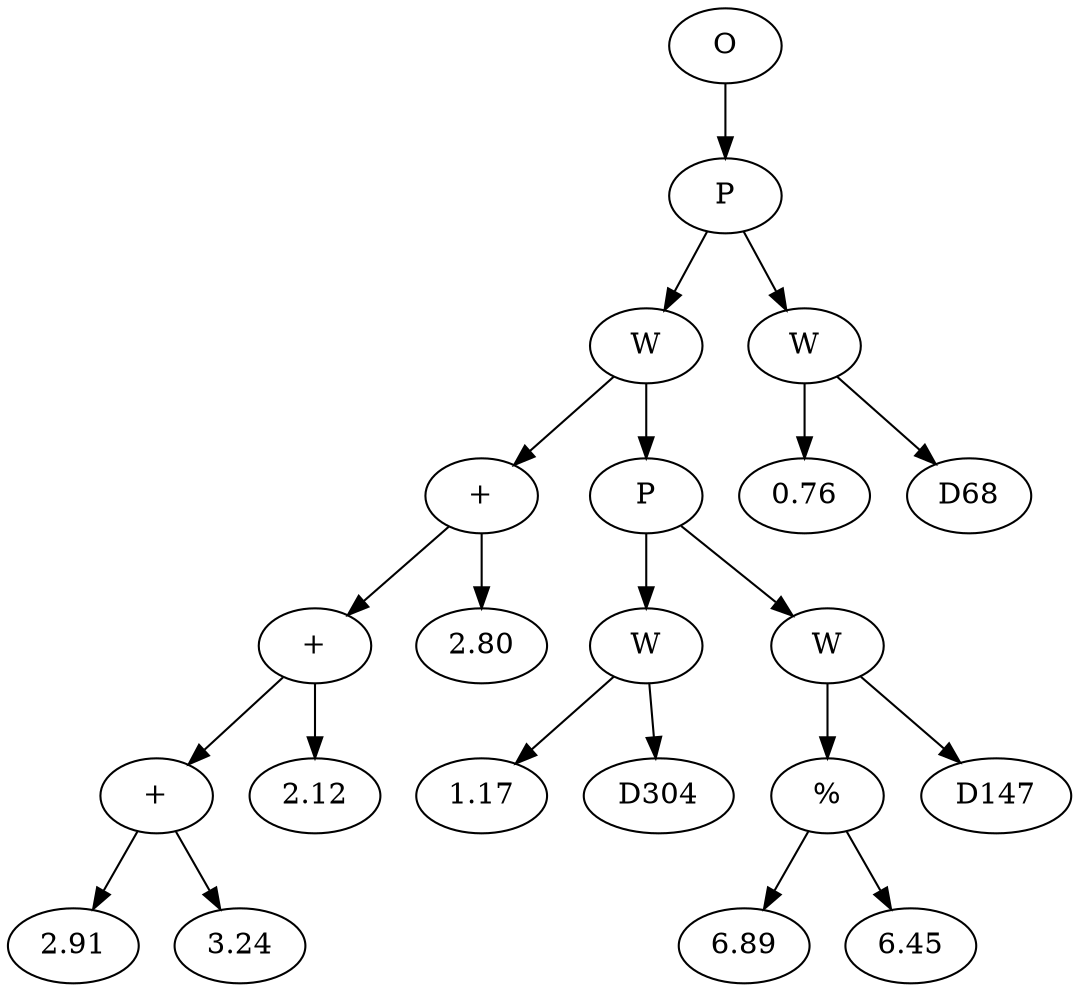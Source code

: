 // Tree
digraph {
	15359473 [label=O]
	15359474 [label=P]
	15359473 -> 15359474
	15359475 [label=W]
	15359474 -> 15359475
	15359476 [label="+"]
	15359475 -> 15359476
	15359477 [label="+"]
	15359476 -> 15359477
	15359478 [label="+"]
	15359477 -> 15359478
	15359479 [label=2.91]
	15359478 -> 15359479
	15359480 [label=3.24]
	15359478 -> 15359480
	15359481 [label=2.12]
	15359477 -> 15359481
	15359482 [label=2.80]
	15359476 -> 15359482
	15359483 [label=P]
	15359475 -> 15359483
	15359484 [label=W]
	15359483 -> 15359484
	15359485 [label=1.17]
	15359484 -> 15359485
	15359486 [label=D304]
	15359484 -> 15359486
	15359487 [label=W]
	15359483 -> 15359487
	15359488 [label="%"]
	15359487 -> 15359488
	15359489 [label=6.89]
	15359488 -> 15359489
	15359490 [label=6.45]
	15359488 -> 15359490
	15359491 [label=D147]
	15359487 -> 15359491
	15359492 [label=W]
	15359474 -> 15359492
	15359493 [label=0.76]
	15359492 -> 15359493
	15359494 [label=D68]
	15359492 -> 15359494
}
